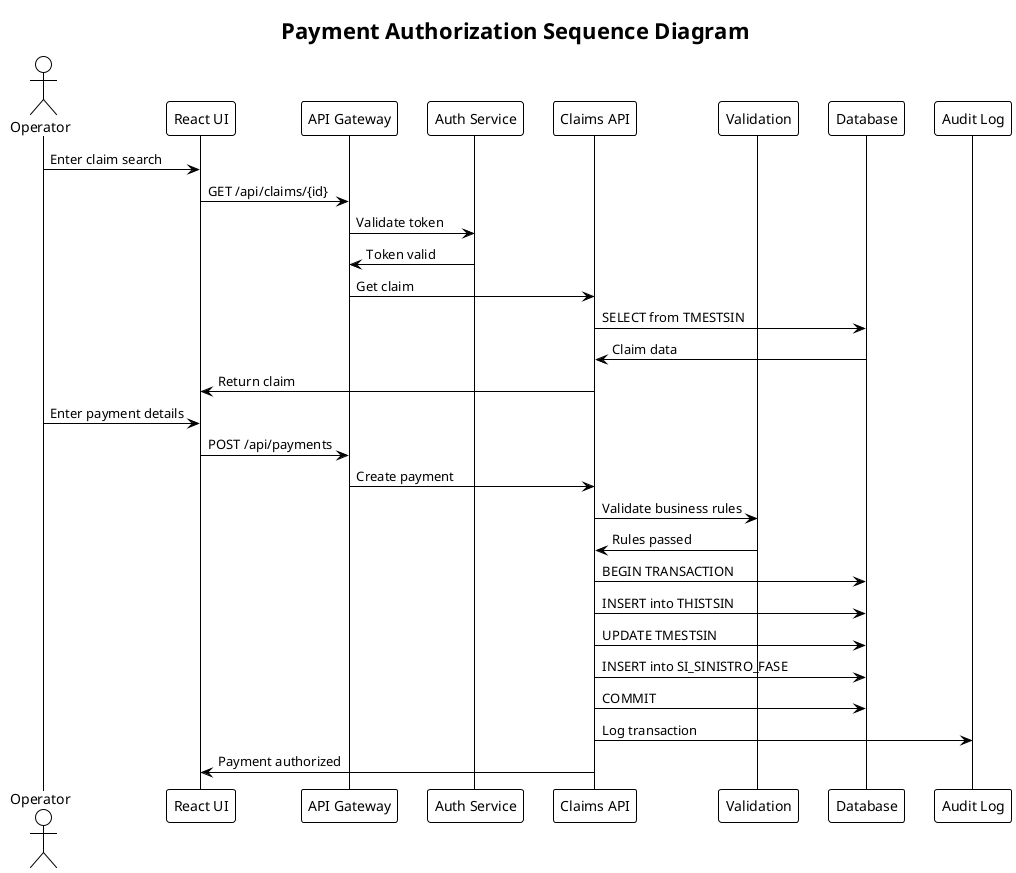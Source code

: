 @startuml
!theme plain
title Payment Authorization Sequence Diagram

actor Operator
participant "React UI" as UI
participant "API Gateway" as Gateway
participant "Auth Service" as Auth
participant "Claims API" as API
participant "Validation" as Valid
participant "Database" as DB
participant "Audit Log" as Audit

Operator -> UI: Enter claim search
UI -> Gateway: GET /api/claims/{id}
Gateway -> Auth: Validate token
Auth -> Gateway: Token valid
Gateway -> API: Get claim
API -> DB: SELECT from TMESTSIN
DB -> API: Claim data
API -> UI: Return claim

Operator -> UI: Enter payment details
UI -> Gateway: POST /api/payments
Gateway -> API: Create payment
API -> Valid: Validate business rules
Valid -> API: Rules passed
API -> DB: BEGIN TRANSACTION
API -> DB: INSERT into THISTSIN
API -> DB: UPDATE TMESTSIN
API -> DB: INSERT into SI_SINISTRO_FASE
API -> DB: COMMIT
API -> Audit: Log transaction
API -> UI: Payment authorized

@enduml